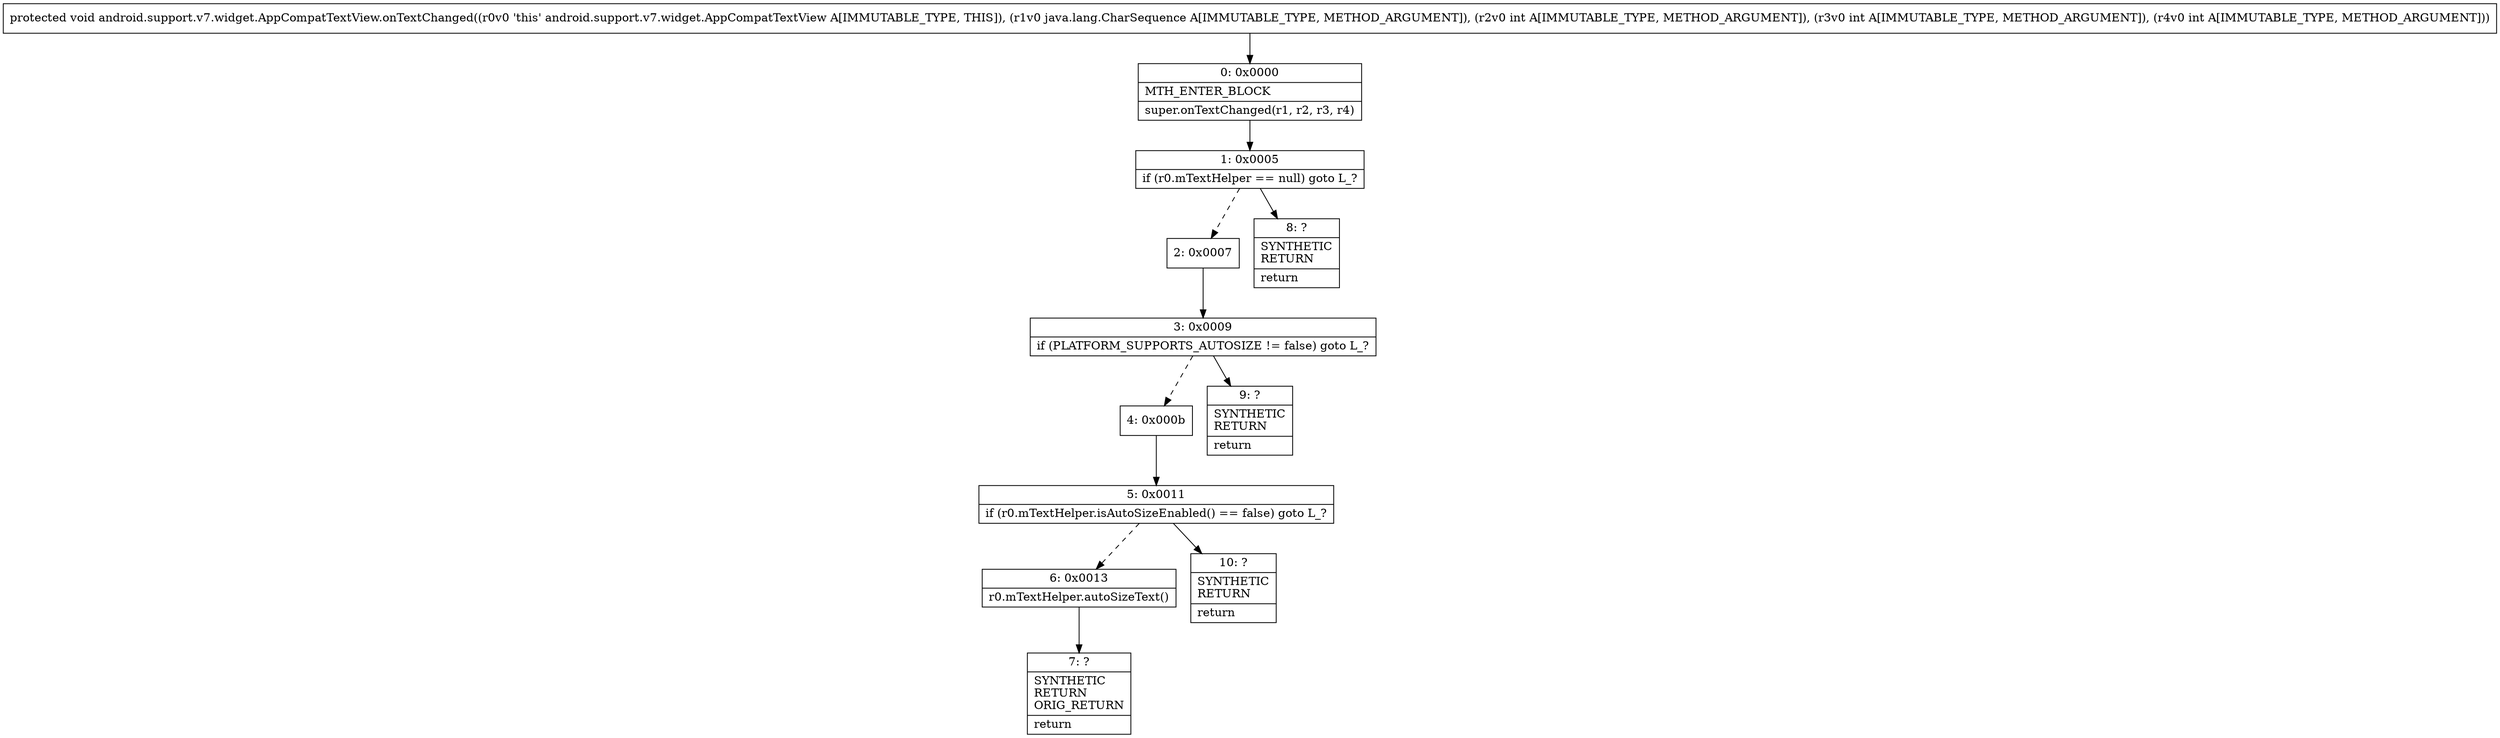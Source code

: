 digraph "CFG forandroid.support.v7.widget.AppCompatTextView.onTextChanged(Ljava\/lang\/CharSequence;III)V" {
Node_0 [shape=record,label="{0\:\ 0x0000|MTH_ENTER_BLOCK\l|super.onTextChanged(r1, r2, r3, r4)\l}"];
Node_1 [shape=record,label="{1\:\ 0x0005|if (r0.mTextHelper == null) goto L_?\l}"];
Node_2 [shape=record,label="{2\:\ 0x0007}"];
Node_3 [shape=record,label="{3\:\ 0x0009|if (PLATFORM_SUPPORTS_AUTOSIZE != false) goto L_?\l}"];
Node_4 [shape=record,label="{4\:\ 0x000b}"];
Node_5 [shape=record,label="{5\:\ 0x0011|if (r0.mTextHelper.isAutoSizeEnabled() == false) goto L_?\l}"];
Node_6 [shape=record,label="{6\:\ 0x0013|r0.mTextHelper.autoSizeText()\l}"];
Node_7 [shape=record,label="{7\:\ ?|SYNTHETIC\lRETURN\lORIG_RETURN\l|return\l}"];
Node_8 [shape=record,label="{8\:\ ?|SYNTHETIC\lRETURN\l|return\l}"];
Node_9 [shape=record,label="{9\:\ ?|SYNTHETIC\lRETURN\l|return\l}"];
Node_10 [shape=record,label="{10\:\ ?|SYNTHETIC\lRETURN\l|return\l}"];
MethodNode[shape=record,label="{protected void android.support.v7.widget.AppCompatTextView.onTextChanged((r0v0 'this' android.support.v7.widget.AppCompatTextView A[IMMUTABLE_TYPE, THIS]), (r1v0 java.lang.CharSequence A[IMMUTABLE_TYPE, METHOD_ARGUMENT]), (r2v0 int A[IMMUTABLE_TYPE, METHOD_ARGUMENT]), (r3v0 int A[IMMUTABLE_TYPE, METHOD_ARGUMENT]), (r4v0 int A[IMMUTABLE_TYPE, METHOD_ARGUMENT])) }"];
MethodNode -> Node_0;
Node_0 -> Node_1;
Node_1 -> Node_2[style=dashed];
Node_1 -> Node_8;
Node_2 -> Node_3;
Node_3 -> Node_4[style=dashed];
Node_3 -> Node_9;
Node_4 -> Node_5;
Node_5 -> Node_6[style=dashed];
Node_5 -> Node_10;
Node_6 -> Node_7;
}

